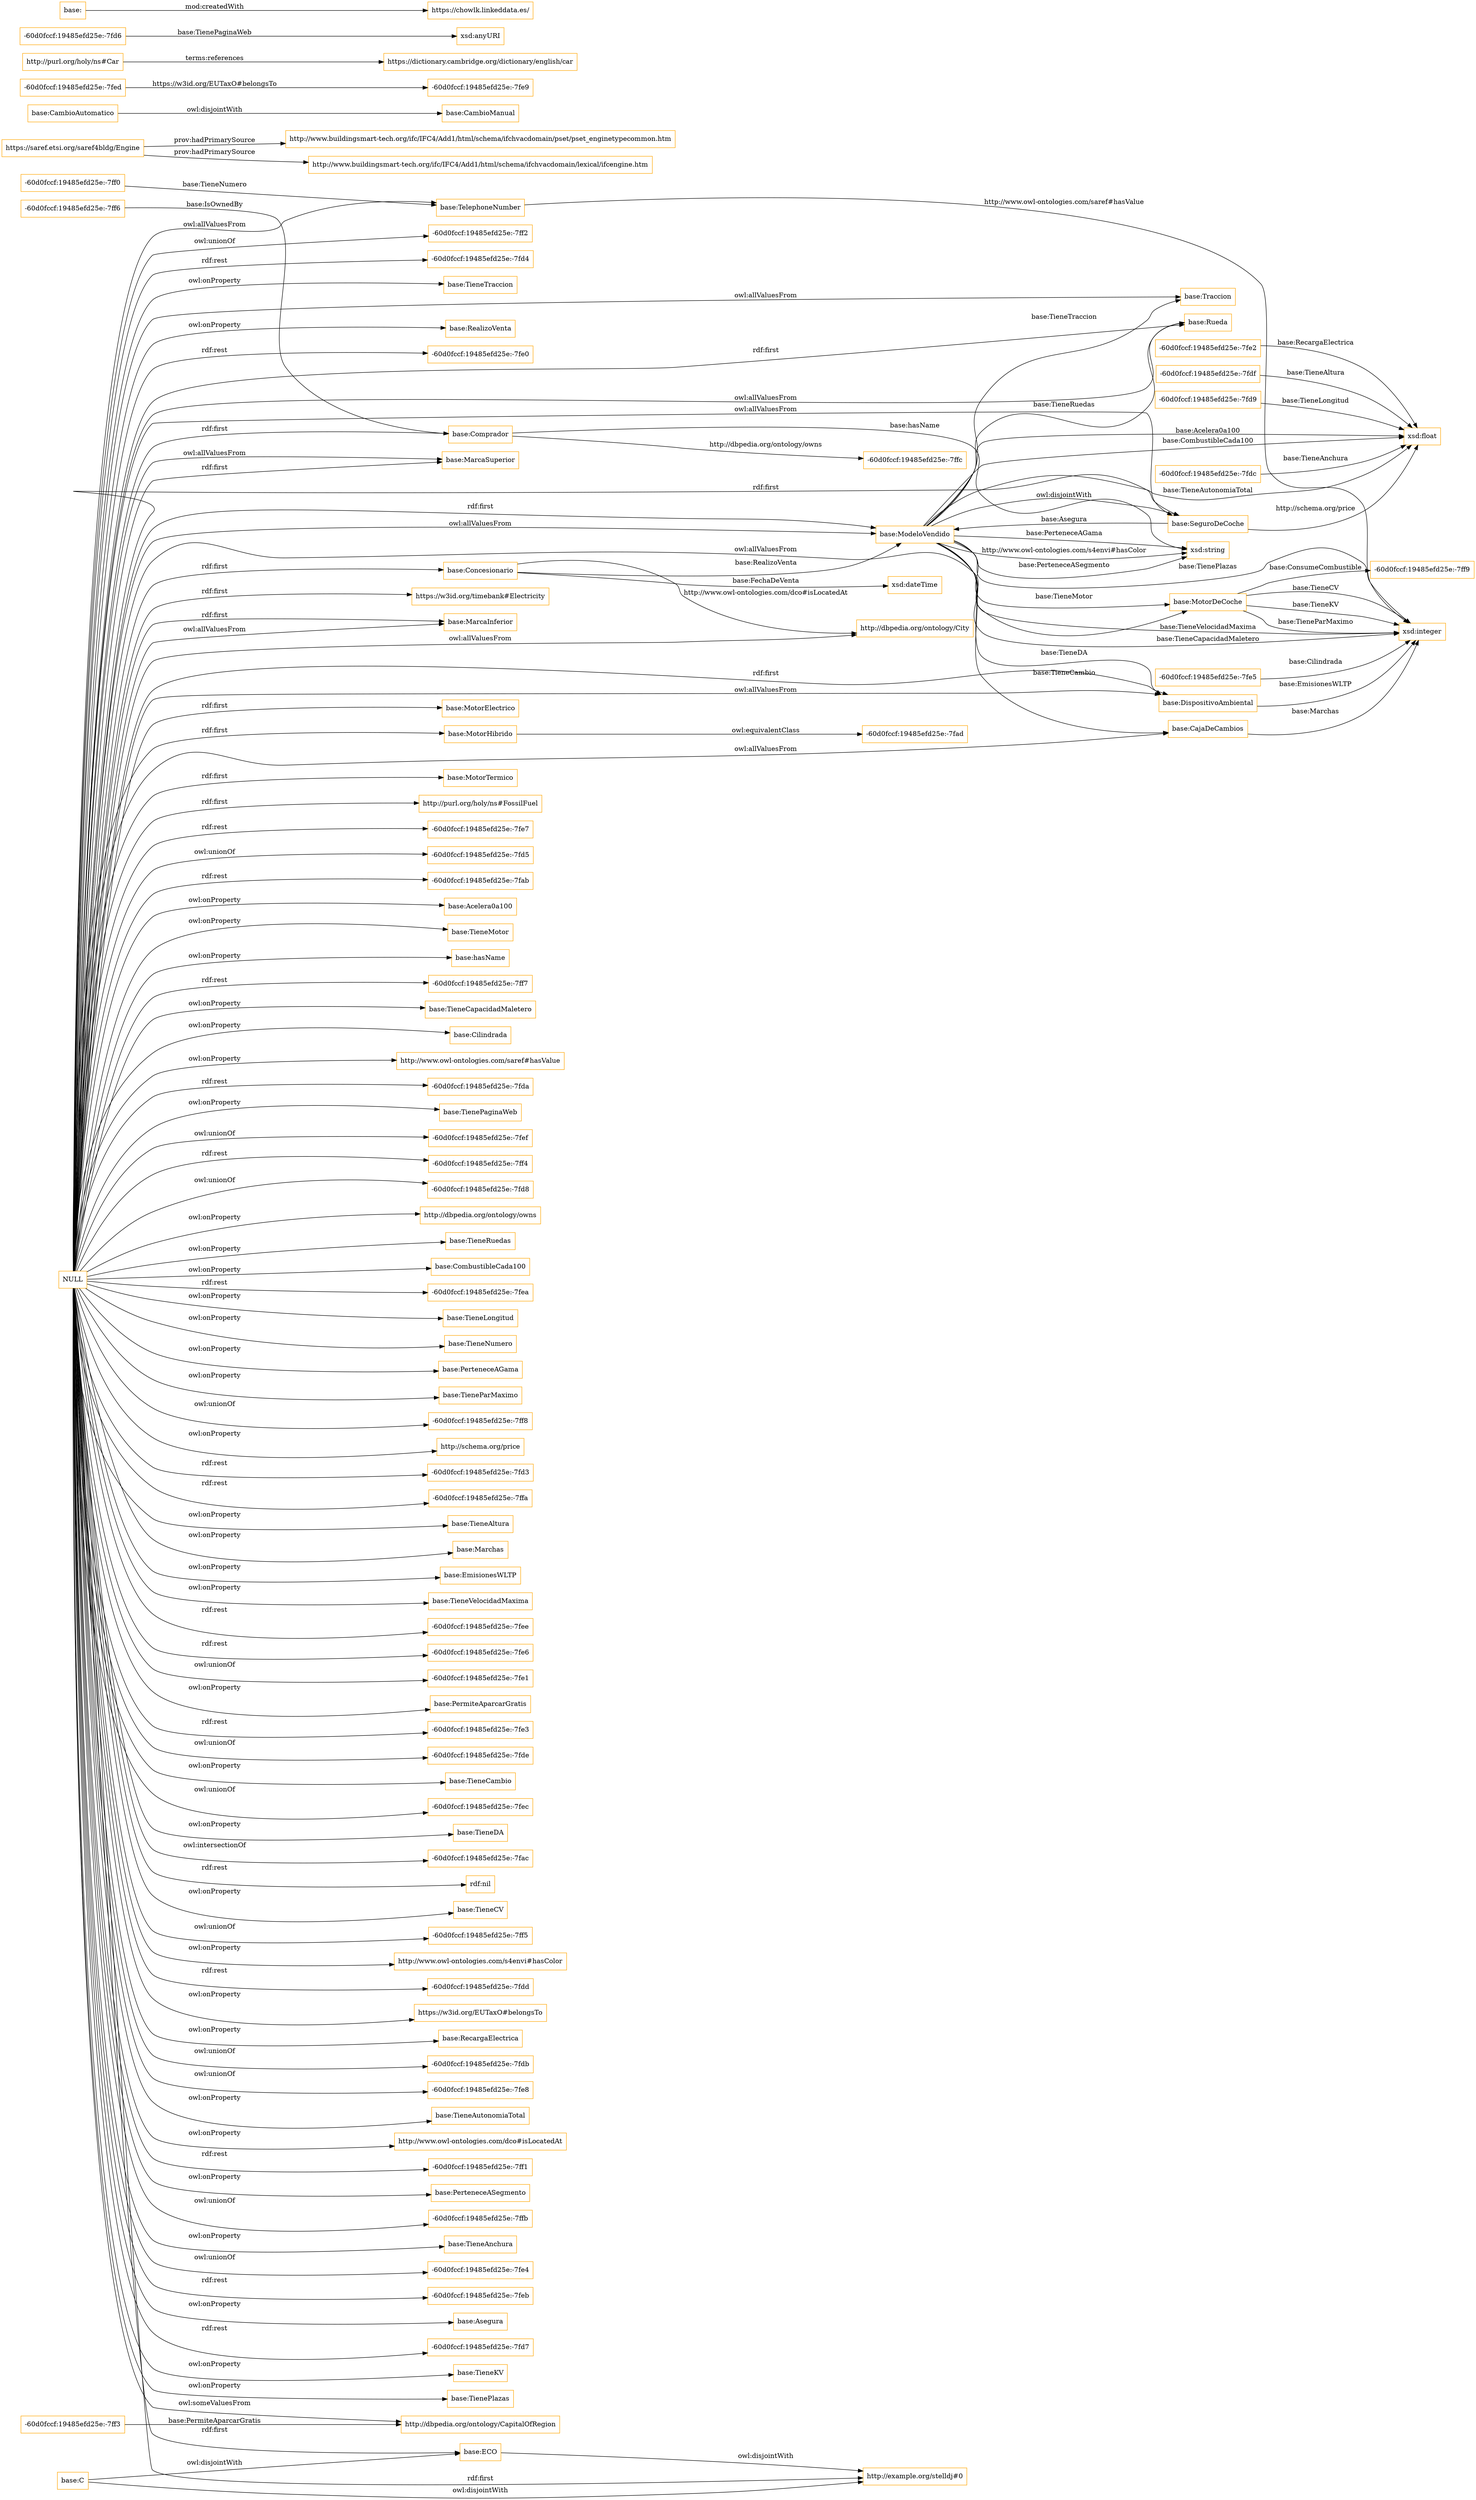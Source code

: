 digraph ar2dtool_diagram { 
rankdir=LR;
size="1501"
node [shape = rectangle, color="orange"]; "-60d0fccf:19485efd25e:-7ff0" "base:Traccion" "base:SeguroDeCoche" "-60d0fccf:19485efd25e:-7ff6" "-60d0fccf:19485efd25e:-7fad" "base:MarcaSuperior" "http://dbpedia.org/ontology/CapitalOfRegion" "base:DispositivoAmbiental" "https://saref.etsi.org/saref4bldg/Engine" "-60d0fccf:19485efd25e:-7fe2" "-60d0fccf:19485efd25e:-7fdf" "base:TelephoneNumber" "base:Comprador" "base:MotorDeCoche" "base:Rueda" "-60d0fccf:19485efd25e:-7fd9" "base:Concesionario" "base:CambioManual" "-60d0fccf:19485efd25e:-7ffc" "-60d0fccf:19485efd25e:-7ff3" "-60d0fccf:19485efd25e:-7fed" "https://w3id.org/timebank#Electricity" "-60d0fccf:19485efd25e:-7fdc" "base:CajaDeCambios" "base:MarcaInferior" "base:CambioAutomatico" "http://dbpedia.org/ontology/City" "base:C" "-60d0fccf:19485efd25e:-7fe5" "base:ECO" "http://purl.org/holy/ns#Car" "base:ModeloVendido" "base:MotorElectrico" "-60d0fccf:19485efd25e:-7ff9" "base:MotorHibrido" "http://example.org/stelldj#0" "base:MotorTermico" "http://purl.org/holy/ns#FossilFuel" "-60d0fccf:19485efd25e:-7fd6" "-60d0fccf:19485efd25e:-7fe9" ; /*classes style*/
	"base:C" -> "http://example.org/stelldj#0" [ label = "owl:disjointWith" ];
	"base:C" -> "base:ECO" [ label = "owl:disjointWith" ];
	"http://purl.org/holy/ns#Car" -> "https://dictionary.cambridge.org/dictionary/english/car" [ label = "terms:references" ];
	"base:CambioAutomatico" -> "base:CambioManual" [ label = "owl:disjointWith" ];
	"NULL" -> "-60d0fccf:19485efd25e:-7fe7" [ label = "rdf:rest" ];
	"NULL" -> "base:Traccion" [ label = "owl:allValuesFrom" ];
	"NULL" -> "-60d0fccf:19485efd25e:-7fd5" [ label = "owl:unionOf" ];
	"NULL" -> "-60d0fccf:19485efd25e:-7fab" [ label = "rdf:rest" ];
	"NULL" -> "base:Acelera0a100" [ label = "owl:onProperty" ];
	"NULL" -> "base:MarcaInferior" [ label = "owl:allValuesFrom" ];
	"NULL" -> "base:TieneMotor" [ label = "owl:onProperty" ];
	"NULL" -> "base:hasName" [ label = "owl:onProperty" ];
	"NULL" -> "base:Comprador" [ label = "rdf:first" ];
	"NULL" -> "-60d0fccf:19485efd25e:-7ff7" [ label = "rdf:rest" ];
	"NULL" -> "base:TieneCapacidadMaletero" [ label = "owl:onProperty" ];
	"NULL" -> "base:Cilindrada" [ label = "owl:onProperty" ];
	"NULL" -> "base:MotorTermico" [ label = "rdf:first" ];
	"NULL" -> "http://www.owl-ontologies.com/saref#hasValue" [ label = "owl:onProperty" ];
	"NULL" -> "-60d0fccf:19485efd25e:-7fda" [ label = "rdf:rest" ];
	"NULL" -> "base:TienePaginaWeb" [ label = "owl:onProperty" ];
	"NULL" -> "-60d0fccf:19485efd25e:-7fef" [ label = "owl:unionOf" ];
	"NULL" -> "-60d0fccf:19485efd25e:-7ff4" [ label = "rdf:rest" ];
	"NULL" -> "-60d0fccf:19485efd25e:-7fd8" [ label = "owl:unionOf" ];
	"NULL" -> "http://dbpedia.org/ontology/owns" [ label = "owl:onProperty" ];
	"NULL" -> "base:TieneRuedas" [ label = "owl:onProperty" ];
	"NULL" -> "base:CombustibleCada100" [ label = "owl:onProperty" ];
	"NULL" -> "-60d0fccf:19485efd25e:-7fea" [ label = "rdf:rest" ];
	"NULL" -> "base:TieneLongitud" [ label = "owl:onProperty" ];
	"NULL" -> "base:TieneNumero" [ label = "owl:onProperty" ];
	"NULL" -> "http://example.org/stelldj#0" [ label = "rdf:first" ];
	"NULL" -> "base:ModeloVendido" [ label = "owl:allValuesFrom" ];
	"NULL" -> "base:PerteneceAGama" [ label = "owl:onProperty" ];
	"NULL" -> "base:TieneParMaximo" [ label = "owl:onProperty" ];
	"NULL" -> "-60d0fccf:19485efd25e:-7ff8" [ label = "owl:unionOf" ];
	"NULL" -> "http://schema.org/price" [ label = "owl:onProperty" ];
	"NULL" -> "-60d0fccf:19485efd25e:-7fd3" [ label = "rdf:rest" ];
	"NULL" -> "-60d0fccf:19485efd25e:-7ffa" [ label = "rdf:rest" ];
	"NULL" -> "base:TieneAltura" [ label = "owl:onProperty" ];
	"NULL" -> "base:Marchas" [ label = "owl:onProperty" ];
	"NULL" -> "base:EmisionesWLTP" [ label = "owl:onProperty" ];
	"NULL" -> "base:TieneVelocidadMaxima" [ label = "owl:onProperty" ];
	"NULL" -> "-60d0fccf:19485efd25e:-7fee" [ label = "rdf:rest" ];
	"NULL" -> "-60d0fccf:19485efd25e:-7fe6" [ label = "rdf:rest" ];
	"NULL" -> "-60d0fccf:19485efd25e:-7fe1" [ label = "owl:unionOf" ];
	"NULL" -> "base:PermiteAparcarGratis" [ label = "owl:onProperty" ];
	"NULL" -> "-60d0fccf:19485efd25e:-7fe3" [ label = "rdf:rest" ];
	"NULL" -> "base:ModeloVendido" [ label = "rdf:first" ];
	"NULL" -> "base:Rueda" [ label = "owl:allValuesFrom" ];
	"NULL" -> "-60d0fccf:19485efd25e:-7fde" [ label = "owl:unionOf" ];
	"NULL" -> "base:CajaDeCambios" [ label = "owl:allValuesFrom" ];
	"NULL" -> "base:TieneCambio" [ label = "owl:onProperty" ];
	"NULL" -> "-60d0fccf:19485efd25e:-7fec" [ label = "owl:unionOf" ];
	"NULL" -> "https://w3id.org/timebank#Electricity" [ label = "rdf:first" ];
	"NULL" -> "base:TieneDA" [ label = "owl:onProperty" ];
	"NULL" -> "-60d0fccf:19485efd25e:-7fac" [ label = "owl:intersectionOf" ];
	"NULL" -> "rdf:nil" [ label = "rdf:rest" ];
	"NULL" -> "base:DispositivoAmbiental" [ label = "owl:allValuesFrom" ];
	"NULL" -> "base:TieneCV" [ label = "owl:onProperty" ];
	"NULL" -> "base:DispositivoAmbiental" [ label = "rdf:first" ];
	"NULL" -> "-60d0fccf:19485efd25e:-7ff5" [ label = "owl:unionOf" ];
	"NULL" -> "http://purl.org/holy/ns#FossilFuel" [ label = "rdf:first" ];
	"NULL" -> "http://www.owl-ontologies.com/s4envi#hasColor" [ label = "owl:onProperty" ];
	"NULL" -> "base:MarcaSuperior" [ label = "rdf:first" ];
	"NULL" -> "-60d0fccf:19485efd25e:-7fdd" [ label = "rdf:rest" ];
	"NULL" -> "https://w3id.org/EUTaxO#belongsTo" [ label = "owl:onProperty" ];
	"NULL" -> "base:SeguroDeCoche" [ label = "owl:allValuesFrom" ];
	"NULL" -> "base:SeguroDeCoche" [ label = "rdf:first" ];
	"NULL" -> "base:Concesionario" [ label = "rdf:first" ];
	"NULL" -> "base:MotorElectrico" [ label = "rdf:first" ];
	"NULL" -> "base:RecargaElectrica" [ label = "owl:onProperty" ];
	"NULL" -> "base:Rueda" [ label = "rdf:first" ];
	"NULL" -> "-60d0fccf:19485efd25e:-7fdb" [ label = "owl:unionOf" ];
	"NULL" -> "base:ECO" [ label = "rdf:first" ];
	"NULL" -> "-60d0fccf:19485efd25e:-7fe8" [ label = "owl:unionOf" ];
	"NULL" -> "base:TieneAutonomiaTotal" [ label = "owl:onProperty" ];
	"NULL" -> "http://www.owl-ontologies.com/dco#isLocatedAt" [ label = "owl:onProperty" ];
	"NULL" -> "-60d0fccf:19485efd25e:-7ff1" [ label = "rdf:rest" ];
	"NULL" -> "base:MarcaInferior" [ label = "rdf:first" ];
	"NULL" -> "http://dbpedia.org/ontology/CapitalOfRegion" [ label = "owl:someValuesFrom" ];
	"NULL" -> "base:MotorHibrido" [ label = "rdf:first" ];
	"NULL" -> "base:PerteneceASegmento" [ label = "owl:onProperty" ];
	"NULL" -> "-60d0fccf:19485efd25e:-7ffb" [ label = "owl:unionOf" ];
	"NULL" -> "base:TieneAnchura" [ label = "owl:onProperty" ];
	"NULL" -> "-60d0fccf:19485efd25e:-7fe4" [ label = "owl:unionOf" ];
	"NULL" -> "-60d0fccf:19485efd25e:-7feb" [ label = "rdf:rest" ];
	"NULL" -> "base:TelephoneNumber" [ label = "owl:allValuesFrom" ];
	"NULL" -> "base:MotorDeCoche" [ label = "owl:allValuesFrom" ];
	"NULL" -> "http://dbpedia.org/ontology/City" [ label = "owl:allValuesFrom" ];
	"NULL" -> "base:Asegura" [ label = "owl:onProperty" ];
	"NULL" -> "base:MarcaSuperior" [ label = "owl:allValuesFrom" ];
	"NULL" -> "-60d0fccf:19485efd25e:-7fd7" [ label = "rdf:rest" ];
	"NULL" -> "base:TieneKV" [ label = "owl:onProperty" ];
	"NULL" -> "base:TienePlazas" [ label = "owl:onProperty" ];
	"NULL" -> "-60d0fccf:19485efd25e:-7ff2" [ label = "owl:unionOf" ];
	"NULL" -> "-60d0fccf:19485efd25e:-7fd4" [ label = "rdf:rest" ];
	"NULL" -> "base:TieneTraccion" [ label = "owl:onProperty" ];
	"NULL" -> "base:RealizoVenta" [ label = "owl:onProperty" ];
	"NULL" -> "-60d0fccf:19485efd25e:-7fe0" [ label = "rdf:rest" ];
	"base:MotorHibrido" -> "-60d0fccf:19485efd25e:-7fad" [ label = "owl:equivalentClass" ];
	"https://saref.etsi.org/saref4bldg/Engine" -> "http://www.buildingsmart-tech.org/ifc/IFC4/Add1/html/schema/ifchvacdomain/pset/pset_enginetypecommon.htm" [ label = "prov:hadPrimarySource" ];
	"https://saref.etsi.org/saref4bldg/Engine" -> "http://www.buildingsmart-tech.org/ifc/IFC4/Add1/html/schema/ifchvacdomain/lexical/ifcengine.htm" [ label = "prov:hadPrimarySource" ];
	"base:ECO" -> "http://example.org/stelldj#0" [ label = "owl:disjointWith" ];
	"base:ModeloVendido" -> "base:SeguroDeCoche" [ label = "owl:disjointWith" ];
	"base:" -> "https://chowlk.linkeddata.es/" [ label = "mod:createdWith" ];
	"-60d0fccf:19485efd25e:-7ff6" -> "base:Comprador" [ label = "base:IsOwnedBy" ];
	"base:Comprador" -> "xsd:string" [ label = "base:hasName" ];
	"base:Concesionario" -> "xsd:dateTime" [ label = "base:FechaDeVenta" ];
	"-60d0fccf:19485efd25e:-7ff0" -> "base:TelephoneNumber" [ label = "base:TieneNumero" ];
	"base:ModeloVendido" -> "base:Traccion" [ label = "base:TieneTraccion" ];
	"-60d0fccf:19485efd25e:-7fd6" -> "xsd:anyURI" [ label = "base:TienePaginaWeb" ];
	"-60d0fccf:19485efd25e:-7fd9" -> "xsd:float" [ label = "base:TieneLongitud" ];
	"-60d0fccf:19485efd25e:-7fdf" -> "xsd:float" [ label = "base:TieneAltura" ];
	"base:ModeloVendido" -> "xsd:float" [ label = "base:Acelera0a100" ];
	"base:MotorDeCoche" -> "xsd:integer" [ label = "base:TieneCV" ];
	"base:TelephoneNumber" -> "xsd:integer" [ label = "http://www.owl-ontologies.com/saref#hasValue" ];
	"base:ModeloVendido" -> "base:Rueda" [ label = "base:TieneRuedas" ];
	"base:MotorDeCoche" -> "-60d0fccf:19485efd25e:-7ff9" [ label = "base:ConsumeCombustible" ];
	"base:Concesionario" -> "base:ModeloVendido" [ label = "base:RealizoVenta" ];
	"base:Concesionario" -> "http://dbpedia.org/ontology/City" [ label = "http://www.owl-ontologies.com/dco#isLocatedAt" ];
	"base:SeguroDeCoche" -> "xsd:float" [ label = "http://schema.org/price" ];
	"base:SeguroDeCoche" -> "base:ModeloVendido" [ label = "base:Asegura" ];
	"base:ModeloVendido" -> "base:DispositivoAmbiental" [ label = "base:TieneDA" ];
	"base:ModeloVendido" -> "base:CajaDeCambios" [ label = "base:TieneCambio" ];
	"base:ModeloVendido" -> "xsd:float" [ label = "base:CombustibleCada100" ];
	"-60d0fccf:19485efd25e:-7fdc" -> "xsd:float" [ label = "base:TieneAnchura" ];
	"base:ModeloVendido" -> "xsd:string" [ label = "base:PerteneceAGama" ];
	"base:ModeloVendido" -> "xsd:integer" [ label = "base:TieneVelocidadMaxima" ];
	"base:ModeloVendido" -> "xsd:integer" [ label = "base:TieneCapacidadMaletero" ];
	"base:MotorDeCoche" -> "xsd:integer" [ label = "base:TieneKV" ];
	"base:ModeloVendido" -> "xsd:string" [ label = "http://www.owl-ontologies.com/s4envi#hasColor" ];
	"base:ModeloVendido" -> "xsd:float" [ label = "base:TieneAutonomiaTotal" ];
	"-60d0fccf:19485efd25e:-7fed" -> "-60d0fccf:19485efd25e:-7fe9" [ label = "https://w3id.org/EUTaxO#belongsTo" ];
	"base:CajaDeCambios" -> "xsd:integer" [ label = "base:Marchas" ];
	"base:ModeloVendido" -> "base:MotorDeCoche" [ label = "base:TieneMotor" ];
	"base:ModeloVendido" -> "xsd:string" [ label = "base:PerteneceASegmento" ];
	"-60d0fccf:19485efd25e:-7fe2" -> "xsd:float" [ label = "base:RecargaElectrica" ];
	"base:Comprador" -> "-60d0fccf:19485efd25e:-7ffc" [ label = "http://dbpedia.org/ontology/owns" ];
	"base:ModeloVendido" -> "xsd:integer" [ label = "base:TienePlazas" ];
	"base:MotorDeCoche" -> "xsd:integer" [ label = "base:TieneParMaximo" ];
	"-60d0fccf:19485efd25e:-7fe5" -> "xsd:integer" [ label = "base:Cilindrada" ];
	"base:DispositivoAmbiental" -> "xsd:integer" [ label = "base:EmisionesWLTP" ];
	"-60d0fccf:19485efd25e:-7ff3" -> "http://dbpedia.org/ontology/CapitalOfRegion" [ label = "base:PermiteAparcarGratis" ];

}
